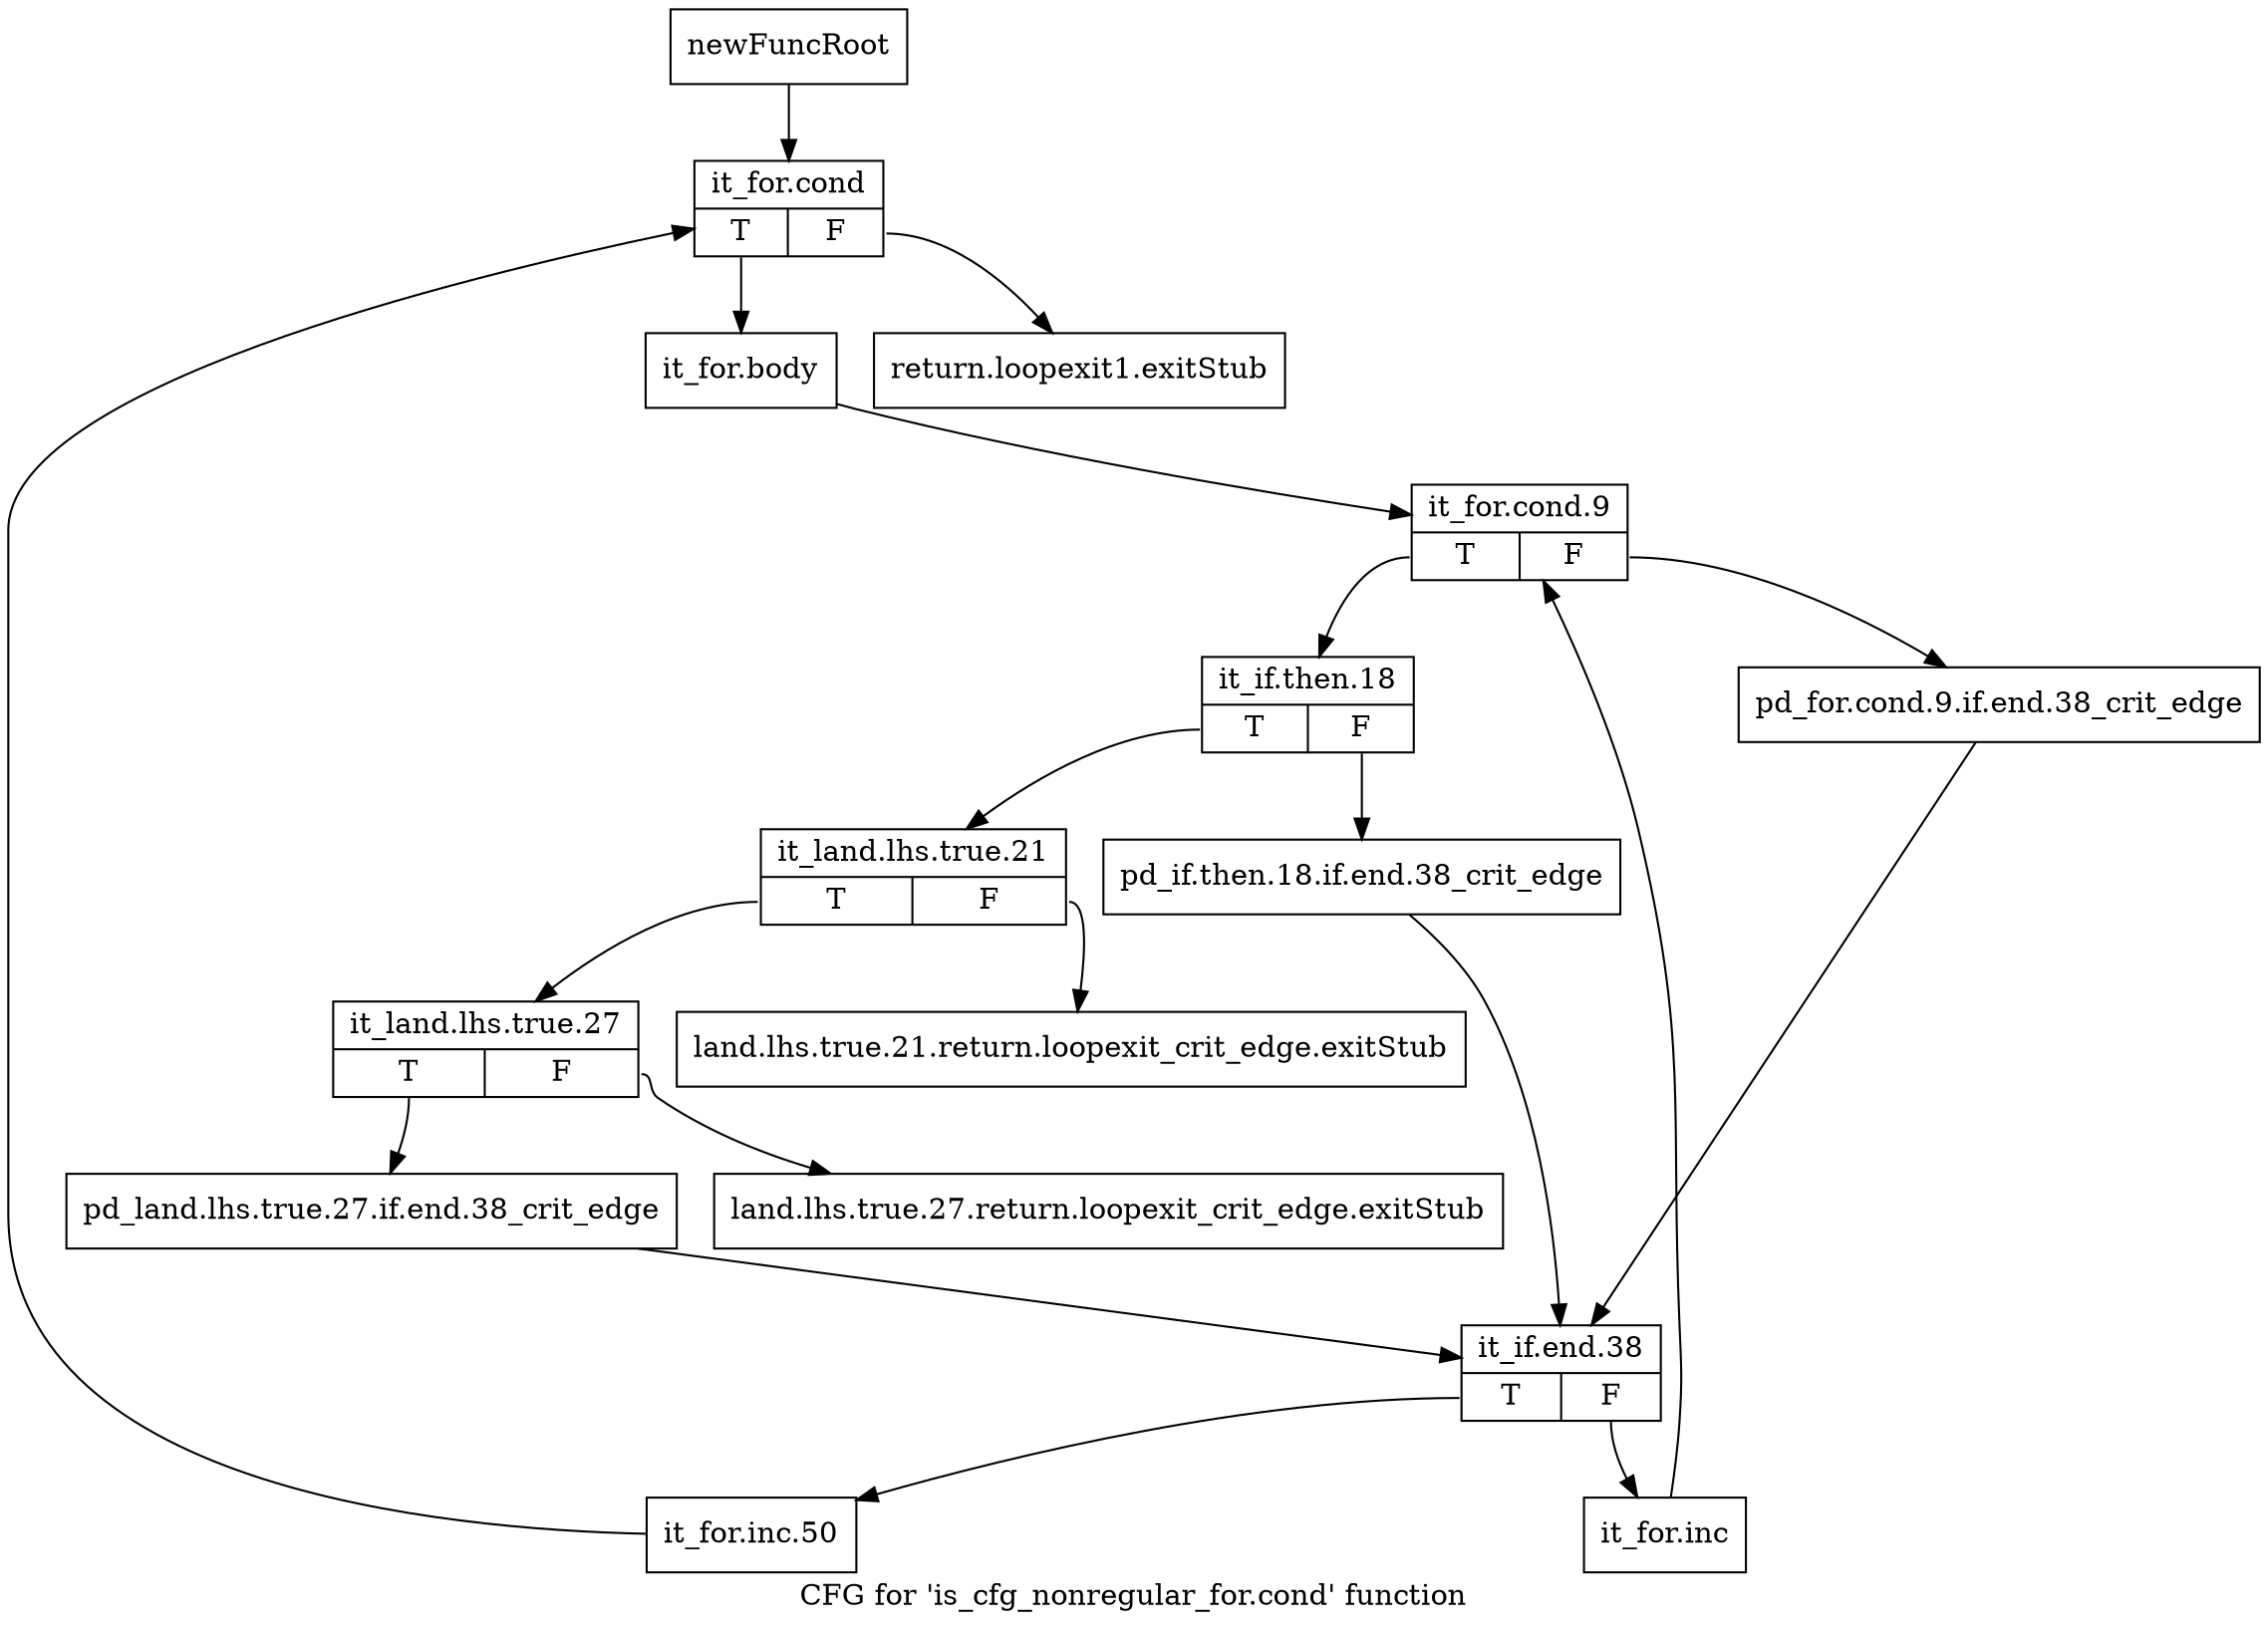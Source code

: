 digraph "CFG for 'is_cfg_nonregular_for.cond' function" {
	label="CFG for 'is_cfg_nonregular_for.cond' function";

	Node0xc2242e0 [shape=record,label="{newFuncRoot}"];
	Node0xc2242e0 -> Node0xc2248c0;
	Node0xc2247d0 [shape=record,label="{return.loopexit1.exitStub}"];
	Node0xc224820 [shape=record,label="{land.lhs.true.21.return.loopexit_crit_edge.exitStub}"];
	Node0xc224870 [shape=record,label="{land.lhs.true.27.return.loopexit_crit_edge.exitStub}"];
	Node0xc2248c0 [shape=record,label="{it_for.cond|{<s0>T|<s1>F}}"];
	Node0xc2248c0:s0 -> Node0xc224910;
	Node0xc2248c0:s1 -> Node0xc2247d0;
	Node0xc224910 [shape=record,label="{it_for.body}"];
	Node0xc224910 -> Node0xc224960;
	Node0xc224960 [shape=record,label="{it_for.cond.9|{<s0>T|<s1>F}}"];
	Node0xc224960:s0 -> Node0xc224a00;
	Node0xc224960:s1 -> Node0xc2249b0;
	Node0xc2249b0 [shape=record,label="{pd_for.cond.9.if.end.38_crit_edge}"];
	Node0xc2249b0 -> Node0xc224b90;
	Node0xc224a00 [shape=record,label="{it_if.then.18|{<s0>T|<s1>F}}"];
	Node0xc224a00:s0 -> Node0xc224aa0;
	Node0xc224a00:s1 -> Node0xc224a50;
	Node0xc224a50 [shape=record,label="{pd_if.then.18.if.end.38_crit_edge}"];
	Node0xc224a50 -> Node0xc224b90;
	Node0xc224aa0 [shape=record,label="{it_land.lhs.true.21|{<s0>T|<s1>F}}"];
	Node0xc224aa0:s0 -> Node0xc224af0;
	Node0xc224aa0:s1 -> Node0xc224820;
	Node0xc224af0 [shape=record,label="{it_land.lhs.true.27|{<s0>T|<s1>F}}"];
	Node0xc224af0:s0 -> Node0xc224b40;
	Node0xc224af0:s1 -> Node0xc224870;
	Node0xc224b40 [shape=record,label="{pd_land.lhs.true.27.if.end.38_crit_edge}"];
	Node0xc224b40 -> Node0xc224b90;
	Node0xc224b90 [shape=record,label="{it_if.end.38|{<s0>T|<s1>F}}"];
	Node0xc224b90:s0 -> Node0xc224c30;
	Node0xc224b90:s1 -> Node0xc224be0;
	Node0xc224be0 [shape=record,label="{it_for.inc}"];
	Node0xc224be0 -> Node0xc224960;
	Node0xc224c30 [shape=record,label="{it_for.inc.50}"];
	Node0xc224c30 -> Node0xc2248c0;
}
